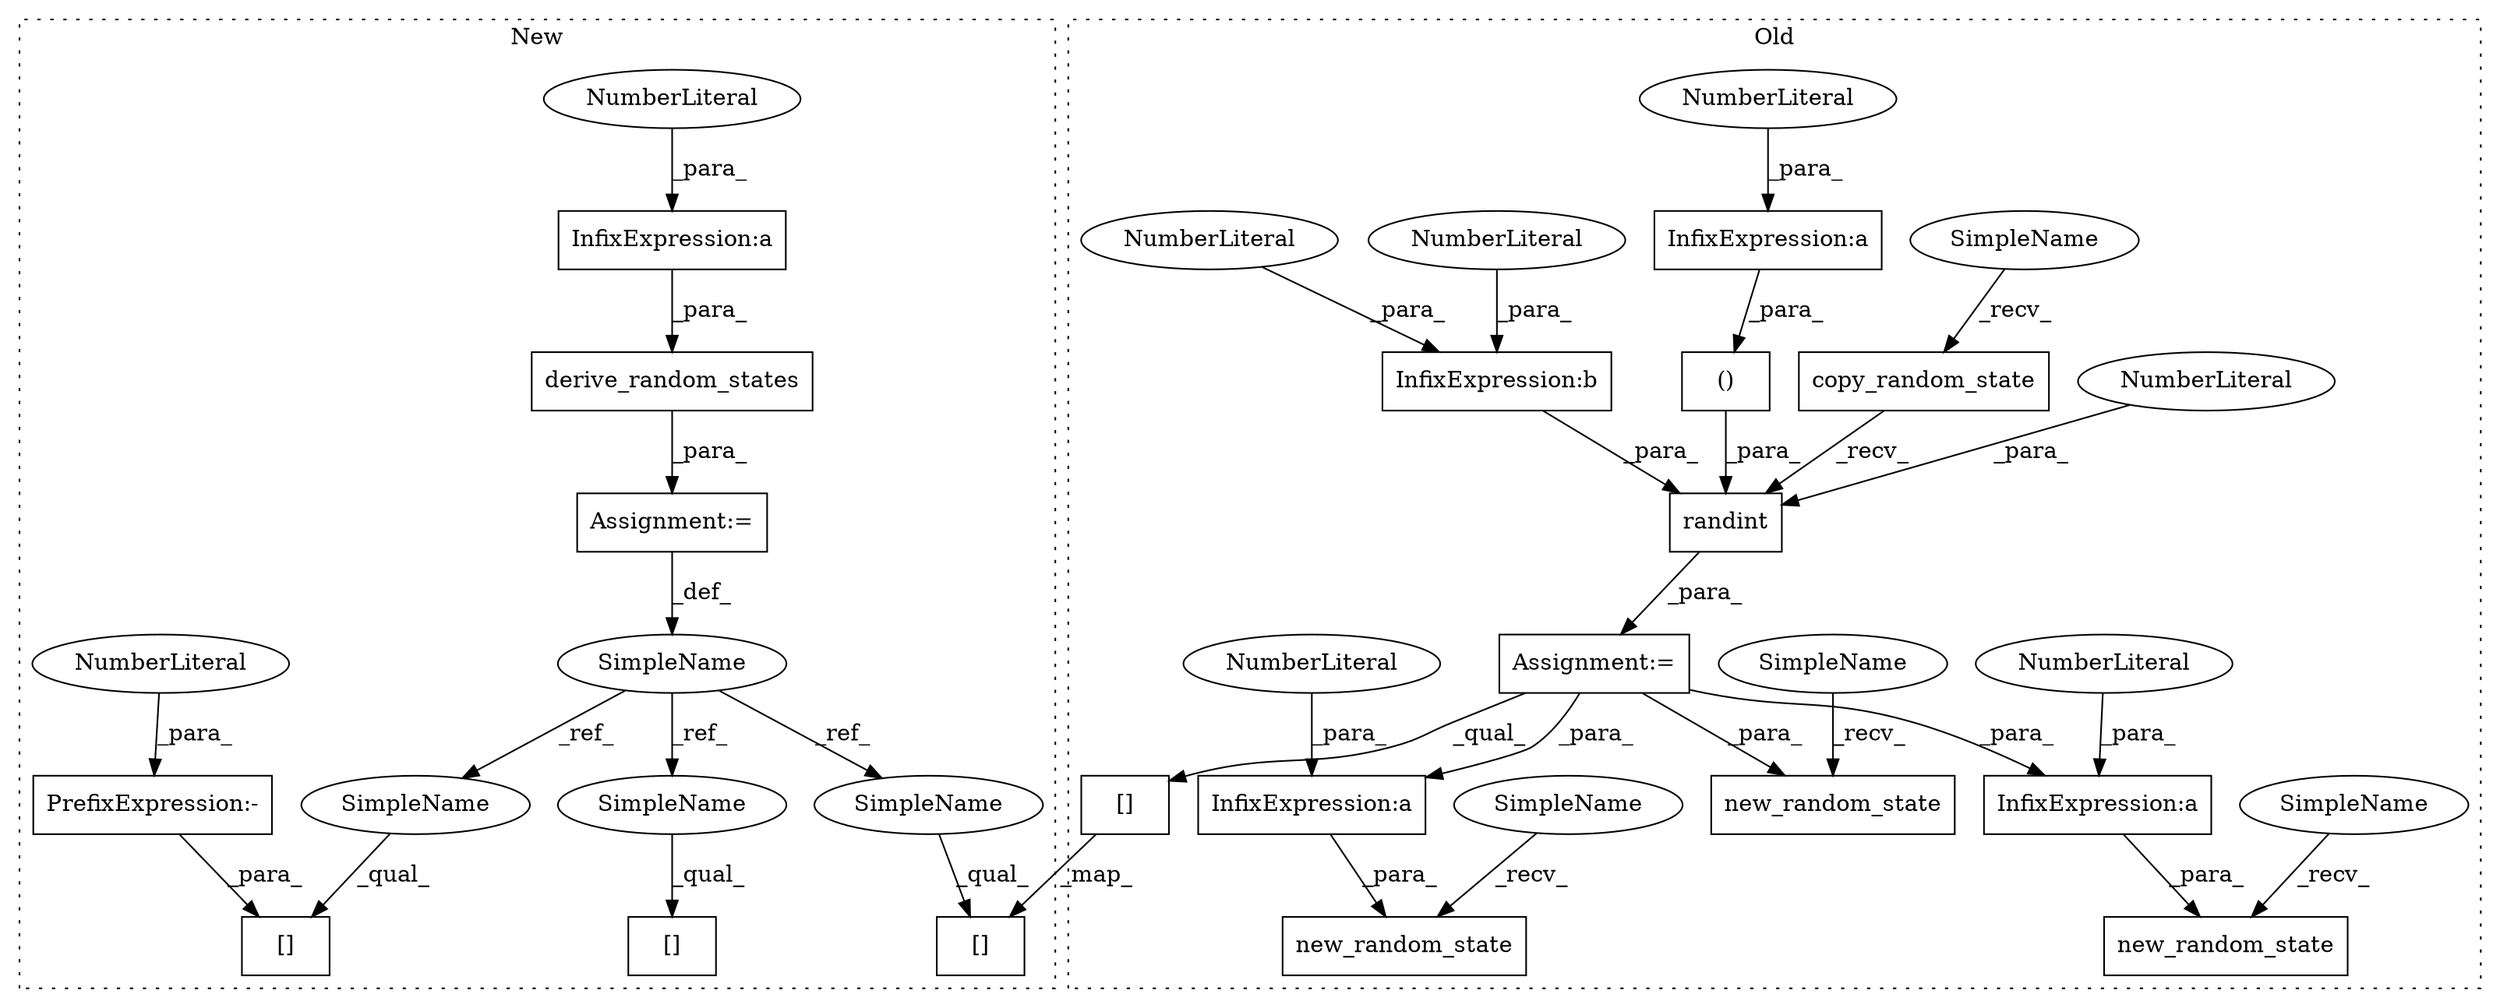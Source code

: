 digraph G {
subgraph cluster0 {
1 [label="copy_random_state" a="32" s="64769,64799" l="18,1" shape="box"];
3 [label="new_random_state" a="32" s="65188,65222" l="17,1" shape="box"];
4 [label="InfixExpression:a" a="27" s="65214" l="3" shape="box"];
5 [label="new_random_state" a="32" s="65068,65102" l="17,1" shape="box"];
6 [label="()" a="106" s="64823" l="39" shape="box"];
7 [label="new_random_state" a="32" s="65306,65340" l="17,1" shape="box"];
8 [label="InfixExpression:a" a="27" s="65094" l="3" shape="box"];
11 [label="[]" a="2" s="65441,65449" l="6,1" shape="box"];
12 [label="InfixExpression:a" a="27" s="64857" l="3" shape="box"];
15 [label="NumberLiteral" a="34" s="65097" l="5" shape="ellipse"];
16 [label="NumberLiteral" a="34" s="65217" l="5" shape="ellipse"];
17 [label="NumberLiteral" a="34" s="64860" l="1" shape="ellipse"];
18 [label="InfixExpression:b" a="27" s="64813" l="3" shape="box"];
19 [label="NumberLiteral" a="34" s="64811" l="2" shape="ellipse"];
20 [label="NumberLiteral" a="34" s="64816" l="1" shape="ellipse"];
21 [label="randint" a="32" s="64801,64862" l="8,2" shape="box"];
22 [label="NumberLiteral" a="34" s="64809" l="1" shape="ellipse"];
27 [label="Assignment:=" a="7" s="64761" l="1" shape="box"];
29 [label="SimpleName" a="42" s="65299" l="6" shape="ellipse"];
30 [label="SimpleName" a="42" s="65181" l="6" shape="ellipse"];
31 [label="SimpleName" a="42" s="65061" l="6" shape="ellipse"];
32 [label="SimpleName" a="42" s="64762" l="6" shape="ellipse"];
label = "Old";
style="dotted";
}
subgraph cluster1 {
2 [label="[]" a="2" s="65437,65443" l="4,1" shape="box"];
9 [label="InfixExpression:a" a="27" s="65185" l="3" shape="box"];
10 [label="[]" a="2" s="65603,65609" l="4,1" shape="box"];
13 [label="NumberLiteral" a="34" s="65188" l="1" shape="ellipse"];
14 [label="[]" a="2" s="65520,65526" l="4,1" shape="box"];
23 [label="derive_random_states" a="32" s="65142,65189" l="21,1" shape="box"];
24 [label="SimpleName" a="42" s="65131" l="3" shape="ellipse"];
25 [label="PrefixExpression:-" a="38" s="65441" l="1" shape="box"];
26 [label="NumberLiteral" a="34" s="65442" l="1" shape="ellipse"];
28 [label="Assignment:=" a="7" s="65134" l="1" shape="box"];
33 [label="SimpleName" a="42" s="65603" l="3" shape="ellipse"];
34 [label="SimpleName" a="42" s="65520" l="3" shape="ellipse"];
35 [label="SimpleName" a="42" s="65437" l="3" shape="ellipse"];
label = "New";
style="dotted";
}
1 -> 21 [label="_recv_"];
4 -> 3 [label="_para_"];
6 -> 21 [label="_para_"];
8 -> 5 [label="_para_"];
9 -> 23 [label="_para_"];
11 -> 10 [label="_map_"];
12 -> 6 [label="_para_"];
13 -> 9 [label="_para_"];
15 -> 8 [label="_para_"];
16 -> 4 [label="_para_"];
17 -> 12 [label="_para_"];
18 -> 21 [label="_para_"];
19 -> 18 [label="_para_"];
20 -> 18 [label="_para_"];
21 -> 27 [label="_para_"];
22 -> 21 [label="_para_"];
23 -> 28 [label="_para_"];
24 -> 34 [label="_ref_"];
24 -> 33 [label="_ref_"];
24 -> 35 [label="_ref_"];
25 -> 2 [label="_para_"];
26 -> 25 [label="_para_"];
27 -> 4 [label="_para_"];
27 -> 7 [label="_para_"];
27 -> 11 [label="_qual_"];
27 -> 8 [label="_para_"];
28 -> 24 [label="_def_"];
29 -> 7 [label="_recv_"];
30 -> 3 [label="_recv_"];
31 -> 5 [label="_recv_"];
32 -> 1 [label="_recv_"];
33 -> 10 [label="_qual_"];
34 -> 14 [label="_qual_"];
35 -> 2 [label="_qual_"];
}